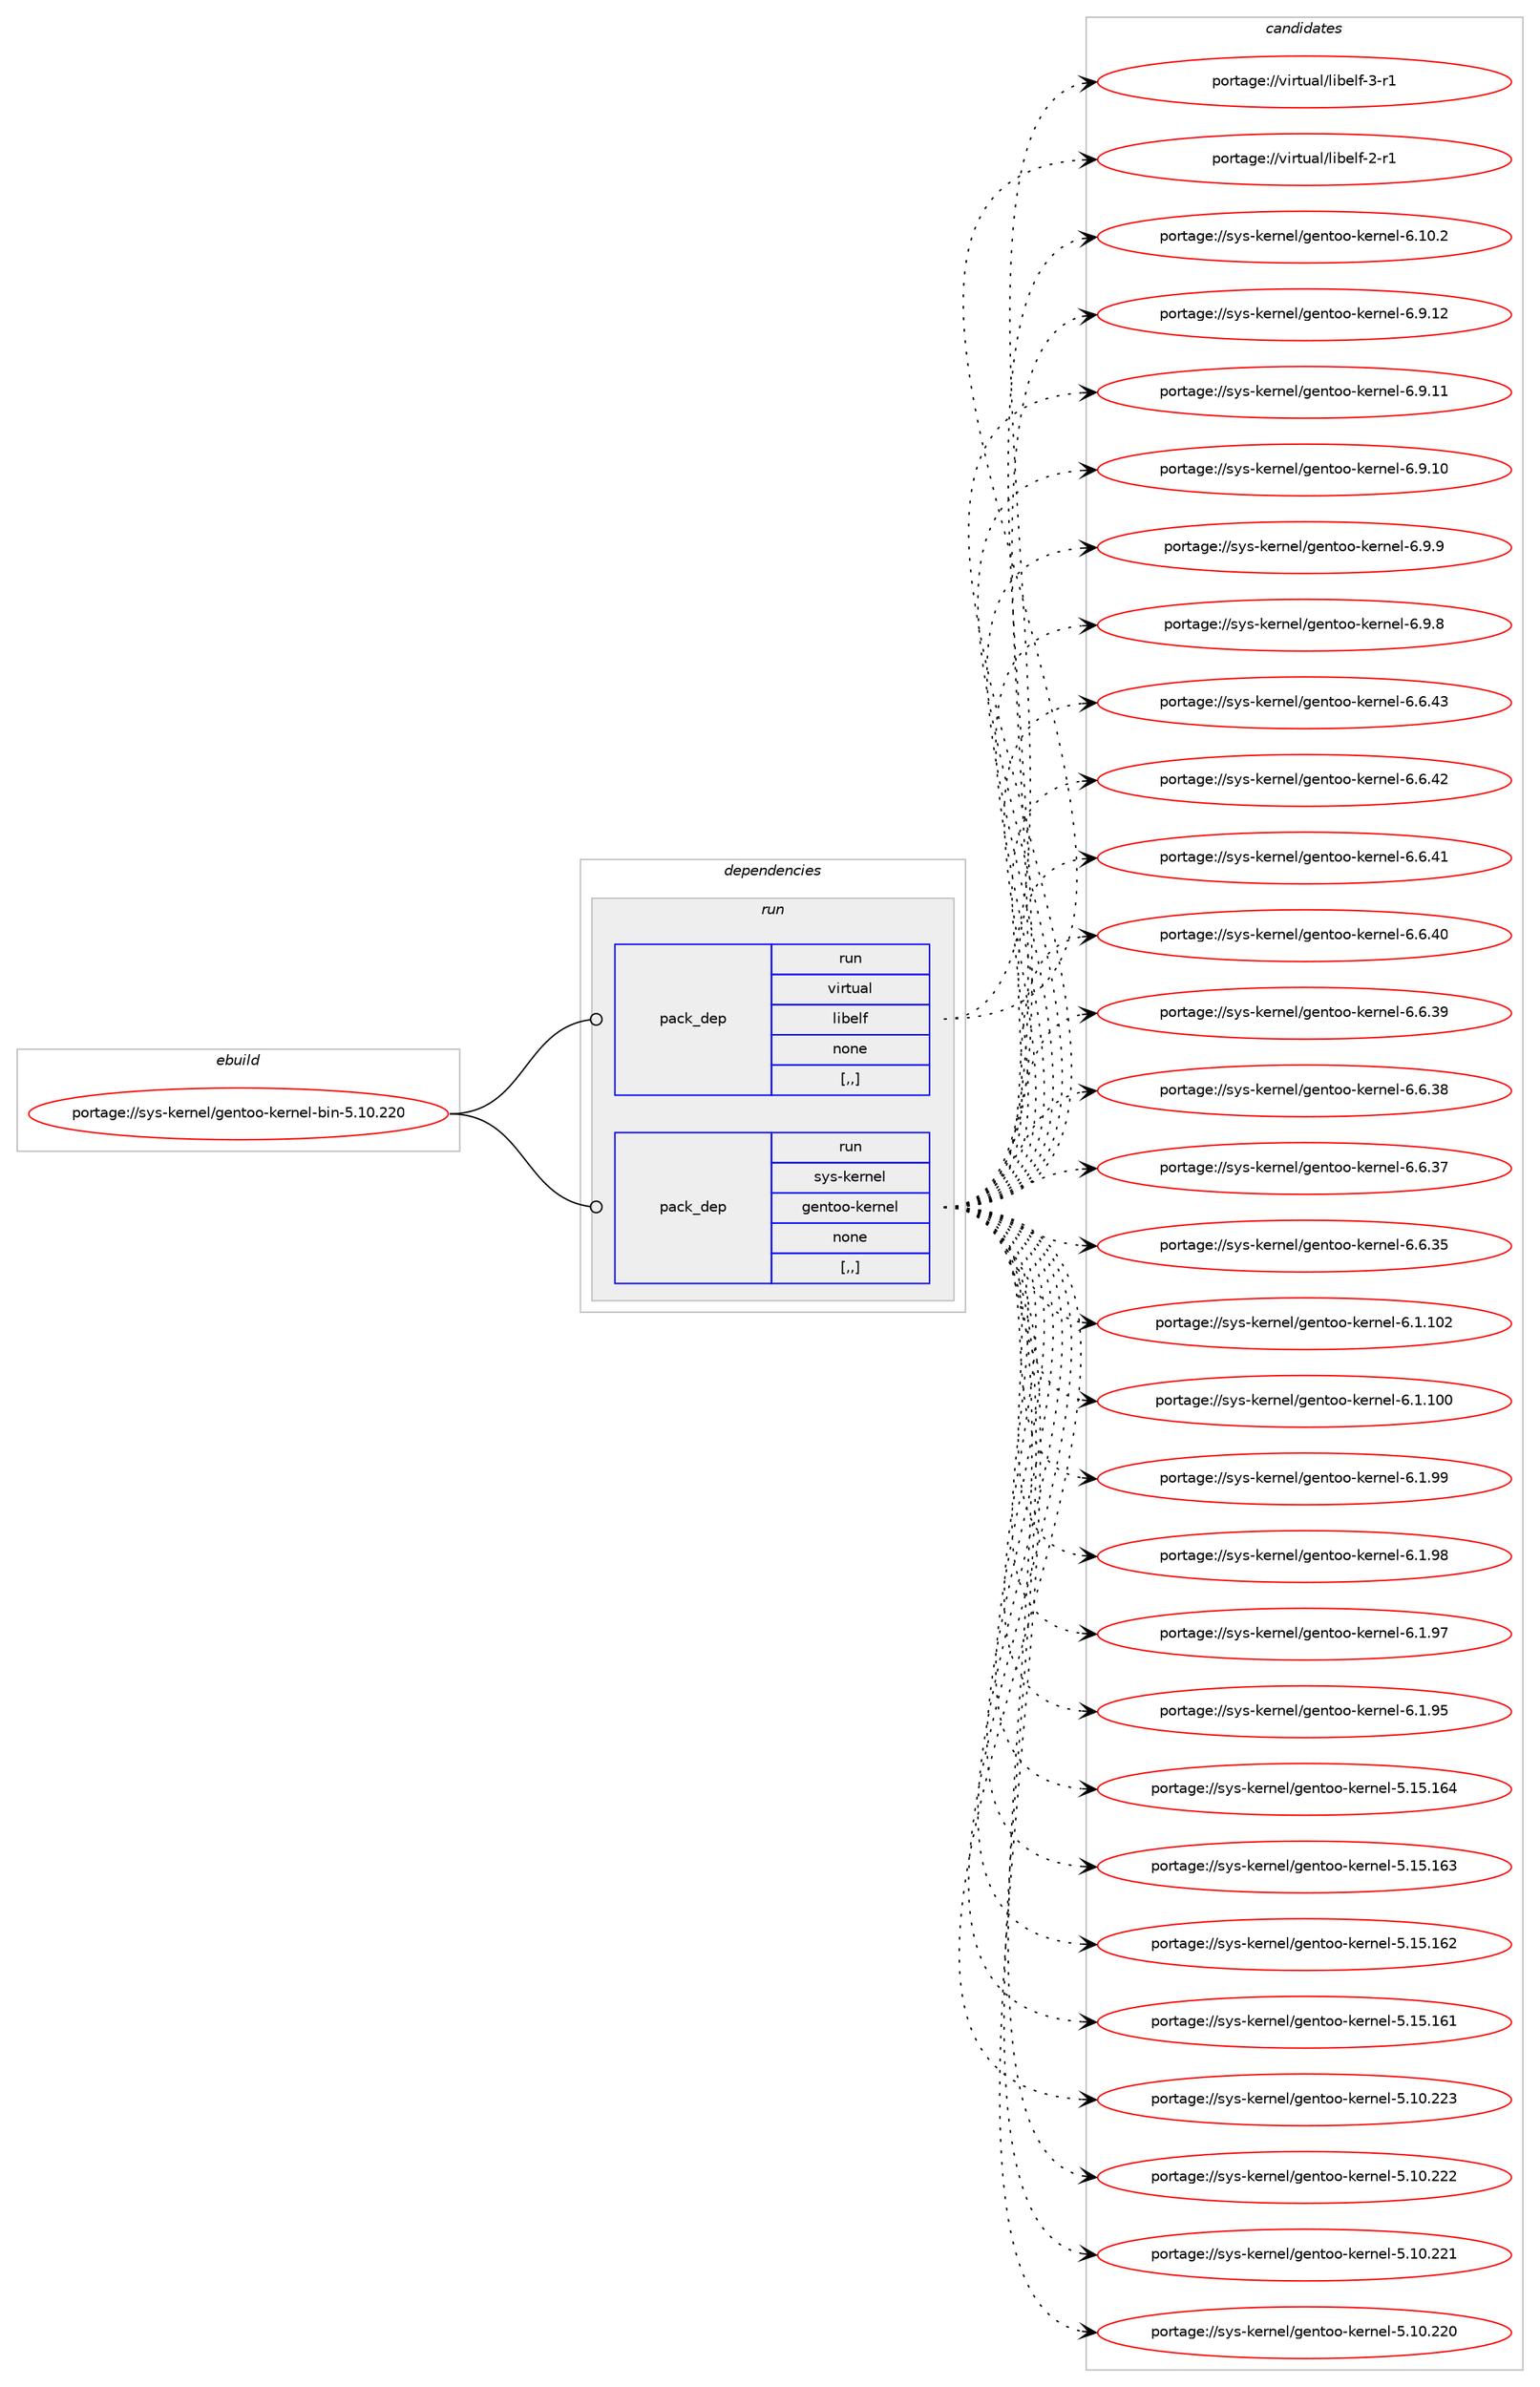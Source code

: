digraph prolog {

# *************
# Graph options
# *************

newrank=true;
concentrate=true;
compound=true;
graph [rankdir=LR,fontname=Helvetica,fontsize=10,ranksep=1.5];#, ranksep=2.5, nodesep=0.2];
edge  [arrowhead=vee];
node  [fontname=Helvetica,fontsize=10];

# **********
# The ebuild
# **********

subgraph cluster_leftcol {
color=gray;
label=<<i>ebuild</i>>;
id [label="portage://sys-kernel/gentoo-kernel-bin-5.10.220", color=red, width=4, href="../sys-kernel/gentoo-kernel-bin-5.10.220.svg"];
}

# ****************
# The dependencies
# ****************

subgraph cluster_midcol {
color=gray;
label=<<i>dependencies</i>>;
subgraph cluster_compile {
fillcolor="#eeeeee";
style=filled;
label=<<i>compile</i>>;
}
subgraph cluster_compileandrun {
fillcolor="#eeeeee";
style=filled;
label=<<i>compile and run</i>>;
}
subgraph cluster_run {
fillcolor="#eeeeee";
style=filled;
label=<<i>run</i>>;
subgraph pack318660 {
dependency438405 [label=<<TABLE BORDER="0" CELLBORDER="1" CELLSPACING="0" CELLPADDING="4" WIDTH="220"><TR><TD ROWSPAN="6" CELLPADDING="30">pack_dep</TD></TR><TR><TD WIDTH="110">run</TD></TR><TR><TD>virtual</TD></TR><TR><TD>libelf</TD></TR><TR><TD>none</TD></TR><TR><TD>[,,]</TD></TR></TABLE>>, shape=none, color=blue];
}
id:e -> dependency438405:w [weight=20,style="solid",arrowhead="odot"];
subgraph pack318661 {
dependency438406 [label=<<TABLE BORDER="0" CELLBORDER="1" CELLSPACING="0" CELLPADDING="4" WIDTH="220"><TR><TD ROWSPAN="6" CELLPADDING="30">pack_dep</TD></TR><TR><TD WIDTH="110">run</TD></TR><TR><TD>sys-kernel</TD></TR><TR><TD>gentoo-kernel</TD></TR><TR><TD>none</TD></TR><TR><TD>[,,]</TD></TR></TABLE>>, shape=none, color=blue];
}
id:e -> dependency438406:w [weight=20,style="solid",arrowhead="odot"];
}
}

# **************
# The candidates
# **************

subgraph cluster_choices {
rank=same;
color=gray;
label=<<i>candidates</i>>;

subgraph choice318660 {
color=black;
nodesep=1;
choice11810511411611797108471081059810110810245514511449 [label="portage://virtual/libelf-3-r1", color=red, width=4,href="../virtual/libelf-3-r1.svg"];
choice11810511411611797108471081059810110810245504511449 [label="portage://virtual/libelf-2-r1", color=red, width=4,href="../virtual/libelf-2-r1.svg"];
dependency438405:e -> choice11810511411611797108471081059810110810245514511449:w [style=dotted,weight="100"];
dependency438405:e -> choice11810511411611797108471081059810110810245504511449:w [style=dotted,weight="100"];
}
subgraph choice318661 {
color=black;
nodesep=1;
choice11512111545107101114110101108471031011101161111114510710111411010110845544649484650 [label="portage://sys-kernel/gentoo-kernel-6.10.2", color=red, width=4,href="../sys-kernel/gentoo-kernel-6.10.2.svg"];
choice11512111545107101114110101108471031011101161111114510710111411010110845544657464950 [label="portage://sys-kernel/gentoo-kernel-6.9.12", color=red, width=4,href="../sys-kernel/gentoo-kernel-6.9.12.svg"];
choice11512111545107101114110101108471031011101161111114510710111411010110845544657464949 [label="portage://sys-kernel/gentoo-kernel-6.9.11", color=red, width=4,href="../sys-kernel/gentoo-kernel-6.9.11.svg"];
choice11512111545107101114110101108471031011101161111114510710111411010110845544657464948 [label="portage://sys-kernel/gentoo-kernel-6.9.10", color=red, width=4,href="../sys-kernel/gentoo-kernel-6.9.10.svg"];
choice115121115451071011141101011084710310111011611111145107101114110101108455446574657 [label="portage://sys-kernel/gentoo-kernel-6.9.9", color=red, width=4,href="../sys-kernel/gentoo-kernel-6.9.9.svg"];
choice115121115451071011141101011084710310111011611111145107101114110101108455446574656 [label="portage://sys-kernel/gentoo-kernel-6.9.8", color=red, width=4,href="../sys-kernel/gentoo-kernel-6.9.8.svg"];
choice11512111545107101114110101108471031011101161111114510710111411010110845544654465251 [label="portage://sys-kernel/gentoo-kernel-6.6.43", color=red, width=4,href="../sys-kernel/gentoo-kernel-6.6.43.svg"];
choice11512111545107101114110101108471031011101161111114510710111411010110845544654465250 [label="portage://sys-kernel/gentoo-kernel-6.6.42", color=red, width=4,href="../sys-kernel/gentoo-kernel-6.6.42.svg"];
choice11512111545107101114110101108471031011101161111114510710111411010110845544654465249 [label="portage://sys-kernel/gentoo-kernel-6.6.41", color=red, width=4,href="../sys-kernel/gentoo-kernel-6.6.41.svg"];
choice11512111545107101114110101108471031011101161111114510710111411010110845544654465248 [label="portage://sys-kernel/gentoo-kernel-6.6.40", color=red, width=4,href="../sys-kernel/gentoo-kernel-6.6.40.svg"];
choice11512111545107101114110101108471031011101161111114510710111411010110845544654465157 [label="portage://sys-kernel/gentoo-kernel-6.6.39", color=red, width=4,href="../sys-kernel/gentoo-kernel-6.6.39.svg"];
choice11512111545107101114110101108471031011101161111114510710111411010110845544654465156 [label="portage://sys-kernel/gentoo-kernel-6.6.38", color=red, width=4,href="../sys-kernel/gentoo-kernel-6.6.38.svg"];
choice11512111545107101114110101108471031011101161111114510710111411010110845544654465155 [label="portage://sys-kernel/gentoo-kernel-6.6.37", color=red, width=4,href="../sys-kernel/gentoo-kernel-6.6.37.svg"];
choice11512111545107101114110101108471031011101161111114510710111411010110845544654465153 [label="portage://sys-kernel/gentoo-kernel-6.6.35", color=red, width=4,href="../sys-kernel/gentoo-kernel-6.6.35.svg"];
choice1151211154510710111411010110847103101110116111111451071011141101011084554464946494850 [label="portage://sys-kernel/gentoo-kernel-6.1.102", color=red, width=4,href="../sys-kernel/gentoo-kernel-6.1.102.svg"];
choice1151211154510710111411010110847103101110116111111451071011141101011084554464946494848 [label="portage://sys-kernel/gentoo-kernel-6.1.100", color=red, width=4,href="../sys-kernel/gentoo-kernel-6.1.100.svg"];
choice11512111545107101114110101108471031011101161111114510710111411010110845544649465757 [label="portage://sys-kernel/gentoo-kernel-6.1.99", color=red, width=4,href="../sys-kernel/gentoo-kernel-6.1.99.svg"];
choice11512111545107101114110101108471031011101161111114510710111411010110845544649465756 [label="portage://sys-kernel/gentoo-kernel-6.1.98", color=red, width=4,href="../sys-kernel/gentoo-kernel-6.1.98.svg"];
choice11512111545107101114110101108471031011101161111114510710111411010110845544649465755 [label="portage://sys-kernel/gentoo-kernel-6.1.97", color=red, width=4,href="../sys-kernel/gentoo-kernel-6.1.97.svg"];
choice11512111545107101114110101108471031011101161111114510710111411010110845544649465753 [label="portage://sys-kernel/gentoo-kernel-6.1.95", color=red, width=4,href="../sys-kernel/gentoo-kernel-6.1.95.svg"];
choice115121115451071011141101011084710310111011611111145107101114110101108455346495346495452 [label="portage://sys-kernel/gentoo-kernel-5.15.164", color=red, width=4,href="../sys-kernel/gentoo-kernel-5.15.164.svg"];
choice115121115451071011141101011084710310111011611111145107101114110101108455346495346495451 [label="portage://sys-kernel/gentoo-kernel-5.15.163", color=red, width=4,href="../sys-kernel/gentoo-kernel-5.15.163.svg"];
choice115121115451071011141101011084710310111011611111145107101114110101108455346495346495450 [label="portage://sys-kernel/gentoo-kernel-5.15.162", color=red, width=4,href="../sys-kernel/gentoo-kernel-5.15.162.svg"];
choice115121115451071011141101011084710310111011611111145107101114110101108455346495346495449 [label="portage://sys-kernel/gentoo-kernel-5.15.161", color=red, width=4,href="../sys-kernel/gentoo-kernel-5.15.161.svg"];
choice115121115451071011141101011084710310111011611111145107101114110101108455346494846505051 [label="portage://sys-kernel/gentoo-kernel-5.10.223", color=red, width=4,href="../sys-kernel/gentoo-kernel-5.10.223.svg"];
choice115121115451071011141101011084710310111011611111145107101114110101108455346494846505050 [label="portage://sys-kernel/gentoo-kernel-5.10.222", color=red, width=4,href="../sys-kernel/gentoo-kernel-5.10.222.svg"];
choice115121115451071011141101011084710310111011611111145107101114110101108455346494846505049 [label="portage://sys-kernel/gentoo-kernel-5.10.221", color=red, width=4,href="../sys-kernel/gentoo-kernel-5.10.221.svg"];
choice115121115451071011141101011084710310111011611111145107101114110101108455346494846505048 [label="portage://sys-kernel/gentoo-kernel-5.10.220", color=red, width=4,href="../sys-kernel/gentoo-kernel-5.10.220.svg"];
dependency438406:e -> choice11512111545107101114110101108471031011101161111114510710111411010110845544649484650:w [style=dotted,weight="100"];
dependency438406:e -> choice11512111545107101114110101108471031011101161111114510710111411010110845544657464950:w [style=dotted,weight="100"];
dependency438406:e -> choice11512111545107101114110101108471031011101161111114510710111411010110845544657464949:w [style=dotted,weight="100"];
dependency438406:e -> choice11512111545107101114110101108471031011101161111114510710111411010110845544657464948:w [style=dotted,weight="100"];
dependency438406:e -> choice115121115451071011141101011084710310111011611111145107101114110101108455446574657:w [style=dotted,weight="100"];
dependency438406:e -> choice115121115451071011141101011084710310111011611111145107101114110101108455446574656:w [style=dotted,weight="100"];
dependency438406:e -> choice11512111545107101114110101108471031011101161111114510710111411010110845544654465251:w [style=dotted,weight="100"];
dependency438406:e -> choice11512111545107101114110101108471031011101161111114510710111411010110845544654465250:w [style=dotted,weight="100"];
dependency438406:e -> choice11512111545107101114110101108471031011101161111114510710111411010110845544654465249:w [style=dotted,weight="100"];
dependency438406:e -> choice11512111545107101114110101108471031011101161111114510710111411010110845544654465248:w [style=dotted,weight="100"];
dependency438406:e -> choice11512111545107101114110101108471031011101161111114510710111411010110845544654465157:w [style=dotted,weight="100"];
dependency438406:e -> choice11512111545107101114110101108471031011101161111114510710111411010110845544654465156:w [style=dotted,weight="100"];
dependency438406:e -> choice11512111545107101114110101108471031011101161111114510710111411010110845544654465155:w [style=dotted,weight="100"];
dependency438406:e -> choice11512111545107101114110101108471031011101161111114510710111411010110845544654465153:w [style=dotted,weight="100"];
dependency438406:e -> choice1151211154510710111411010110847103101110116111111451071011141101011084554464946494850:w [style=dotted,weight="100"];
dependency438406:e -> choice1151211154510710111411010110847103101110116111111451071011141101011084554464946494848:w [style=dotted,weight="100"];
dependency438406:e -> choice11512111545107101114110101108471031011101161111114510710111411010110845544649465757:w [style=dotted,weight="100"];
dependency438406:e -> choice11512111545107101114110101108471031011101161111114510710111411010110845544649465756:w [style=dotted,weight="100"];
dependency438406:e -> choice11512111545107101114110101108471031011101161111114510710111411010110845544649465755:w [style=dotted,weight="100"];
dependency438406:e -> choice11512111545107101114110101108471031011101161111114510710111411010110845544649465753:w [style=dotted,weight="100"];
dependency438406:e -> choice115121115451071011141101011084710310111011611111145107101114110101108455346495346495452:w [style=dotted,weight="100"];
dependency438406:e -> choice115121115451071011141101011084710310111011611111145107101114110101108455346495346495451:w [style=dotted,weight="100"];
dependency438406:e -> choice115121115451071011141101011084710310111011611111145107101114110101108455346495346495450:w [style=dotted,weight="100"];
dependency438406:e -> choice115121115451071011141101011084710310111011611111145107101114110101108455346495346495449:w [style=dotted,weight="100"];
dependency438406:e -> choice115121115451071011141101011084710310111011611111145107101114110101108455346494846505051:w [style=dotted,weight="100"];
dependency438406:e -> choice115121115451071011141101011084710310111011611111145107101114110101108455346494846505050:w [style=dotted,weight="100"];
dependency438406:e -> choice115121115451071011141101011084710310111011611111145107101114110101108455346494846505049:w [style=dotted,weight="100"];
dependency438406:e -> choice115121115451071011141101011084710310111011611111145107101114110101108455346494846505048:w [style=dotted,weight="100"];
}
}

}
